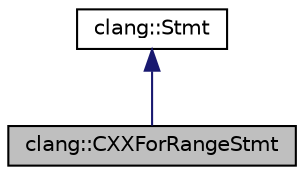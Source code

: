 digraph "clang::CXXForRangeStmt"
{
 // LATEX_PDF_SIZE
  bgcolor="transparent";
  edge [fontname="Helvetica",fontsize="10",labelfontname="Helvetica",labelfontsize="10"];
  node [fontname="Helvetica",fontsize="10",shape=record];
  Node1 [label="clang::CXXForRangeStmt",height=0.2,width=0.4,color="black", fillcolor="grey75", style="filled", fontcolor="black",tooltip="CXXForRangeStmt - This represents C++0x [stmt.ranged]'s ranged for statement, represented as 'for (ra..."];
  Node2 -> Node1 [dir="back",color="midnightblue",fontsize="10",style="solid",fontname="Helvetica"];
  Node2 [label="clang::Stmt",height=0.2,width=0.4,color="black",URL="$classclang_1_1Stmt.html",tooltip="Stmt - This represents one statement."];
}
